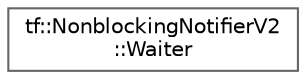 digraph "类继承关系图"
{
 // LATEX_PDF_SIZE
  bgcolor="transparent";
  edge [fontname=Helvetica,fontsize=10,labelfontname=Helvetica,labelfontsize=10];
  node [fontname=Helvetica,fontsize=10,shape=box,height=0.2,width=0.4];
  rankdir="LR";
  Node0 [id="Node000000",label="tf::NonblockingNotifierV2\l::Waiter",height=0.2,width=0.4,color="grey40", fillcolor="white", style="filled",URL="$structtf_1_1_nonblocking_notifier_v2_1_1_waiter.html",tooltip=" "];
}
